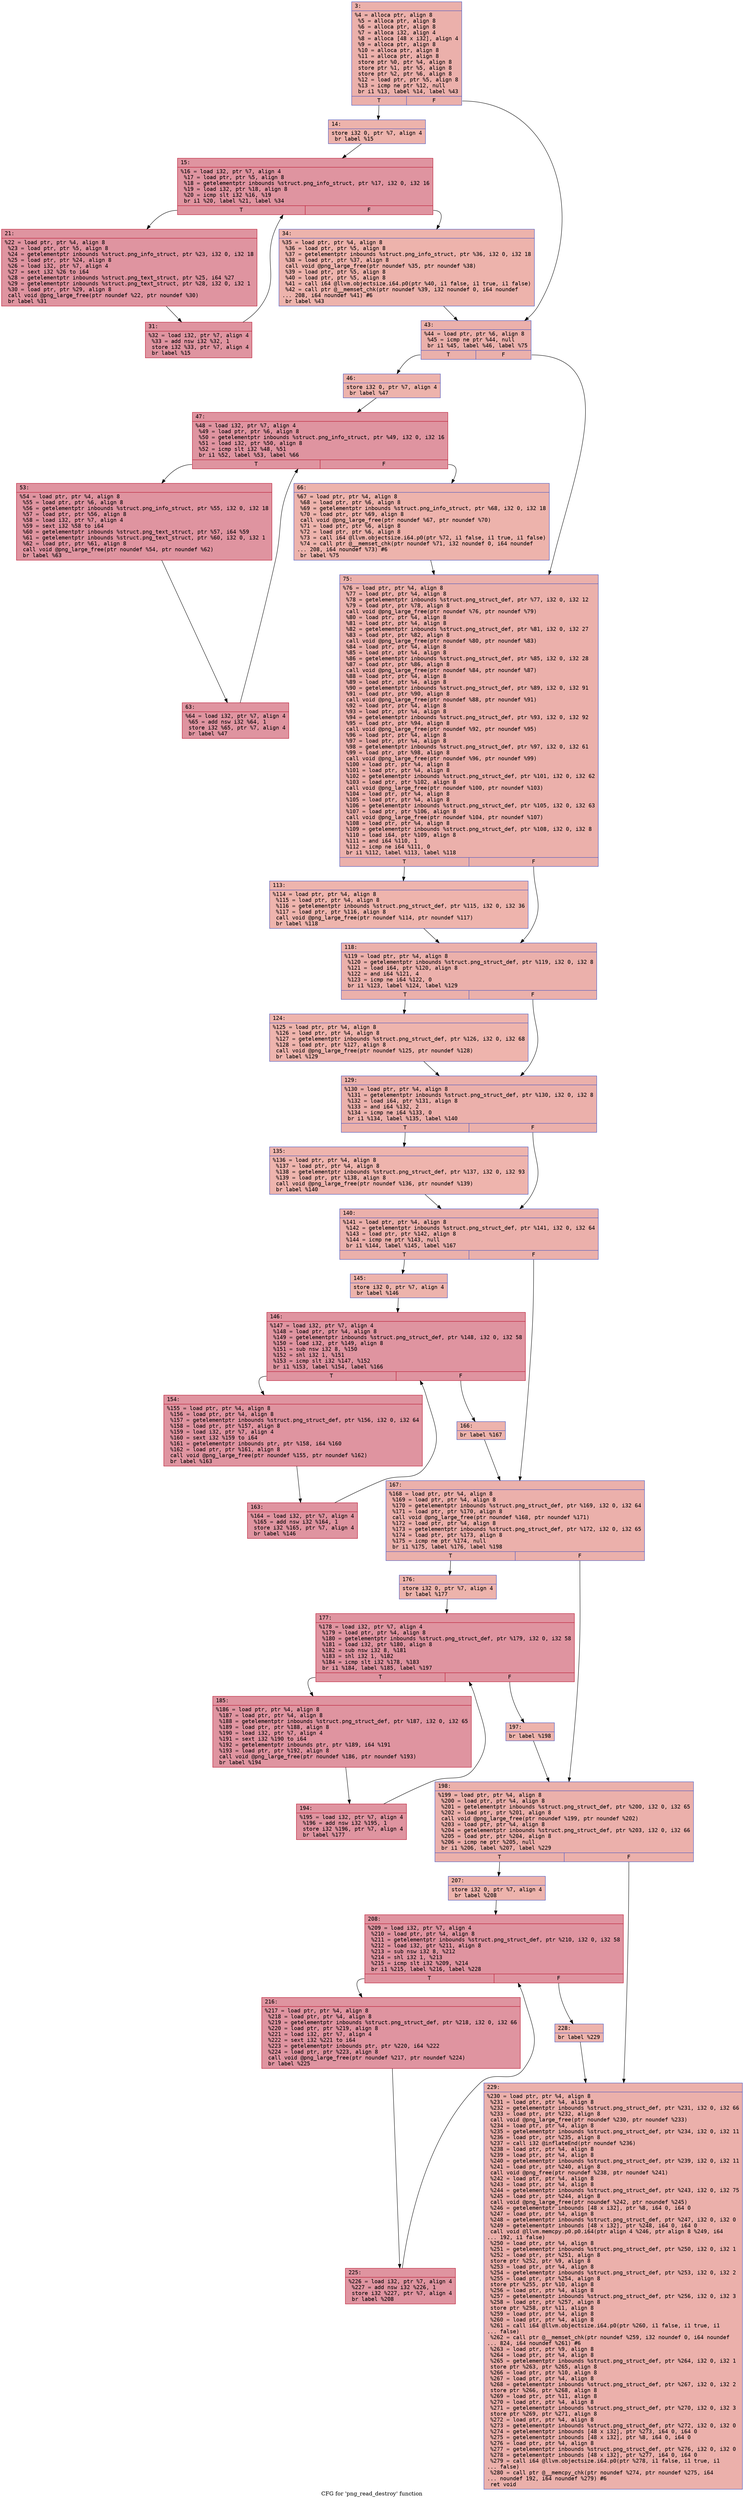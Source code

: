 digraph "CFG for 'png_read_destroy' function" {
	label="CFG for 'png_read_destroy' function";

	Node0x600001c18be0 [shape=record,color="#3d50c3ff", style=filled, fillcolor="#d24b4070" fontname="Courier",label="{3:\l|  %4 = alloca ptr, align 8\l  %5 = alloca ptr, align 8\l  %6 = alloca ptr, align 8\l  %7 = alloca i32, align 4\l  %8 = alloca [48 x i32], align 4\l  %9 = alloca ptr, align 8\l  %10 = alloca ptr, align 8\l  %11 = alloca ptr, align 8\l  store ptr %0, ptr %4, align 8\l  store ptr %1, ptr %5, align 8\l  store ptr %2, ptr %6, align 8\l  %12 = load ptr, ptr %5, align 8\l  %13 = icmp ne ptr %12, null\l  br i1 %13, label %14, label %43\l|{<s0>T|<s1>F}}"];
	Node0x600001c18be0:s0 -> Node0x600001c18c30[tooltip="3 -> 14\nProbability 62.50%" ];
	Node0x600001c18be0:s1 -> Node0x600001c18dc0[tooltip="3 -> 43\nProbability 37.50%" ];
	Node0x600001c18c30 [shape=record,color="#3d50c3ff", style=filled, fillcolor="#d6524470" fontname="Courier",label="{14:\l|  store i32 0, ptr %7, align 4\l  br label %15\l}"];
	Node0x600001c18c30 -> Node0x600001c18c80[tooltip="14 -> 15\nProbability 100.00%" ];
	Node0x600001c18c80 [shape=record,color="#b70d28ff", style=filled, fillcolor="#b70d2870" fontname="Courier",label="{15:\l|  %16 = load i32, ptr %7, align 4\l  %17 = load ptr, ptr %5, align 8\l  %18 = getelementptr inbounds %struct.png_info_struct, ptr %17, i32 0, i32 16\l  %19 = load i32, ptr %18, align 8\l  %20 = icmp slt i32 %16, %19\l  br i1 %20, label %21, label %34\l|{<s0>T|<s1>F}}"];
	Node0x600001c18c80:s0 -> Node0x600001c18cd0[tooltip="15 -> 21\nProbability 96.88%" ];
	Node0x600001c18c80:s1 -> Node0x600001c18d70[tooltip="15 -> 34\nProbability 3.12%" ];
	Node0x600001c18cd0 [shape=record,color="#b70d28ff", style=filled, fillcolor="#b70d2870" fontname="Courier",label="{21:\l|  %22 = load ptr, ptr %4, align 8\l  %23 = load ptr, ptr %5, align 8\l  %24 = getelementptr inbounds %struct.png_info_struct, ptr %23, i32 0, i32 18\l  %25 = load ptr, ptr %24, align 8\l  %26 = load i32, ptr %7, align 4\l  %27 = sext i32 %26 to i64\l  %28 = getelementptr inbounds %struct.png_text_struct, ptr %25, i64 %27\l  %29 = getelementptr inbounds %struct.png_text_struct, ptr %28, i32 0, i32 1\l  %30 = load ptr, ptr %29, align 8\l  call void @png_large_free(ptr noundef %22, ptr noundef %30)\l  br label %31\l}"];
	Node0x600001c18cd0 -> Node0x600001c18d20[tooltip="21 -> 31\nProbability 100.00%" ];
	Node0x600001c18d20 [shape=record,color="#b70d28ff", style=filled, fillcolor="#b70d2870" fontname="Courier",label="{31:\l|  %32 = load i32, ptr %7, align 4\l  %33 = add nsw i32 %32, 1\l  store i32 %33, ptr %7, align 4\l  br label %15\l}"];
	Node0x600001c18d20 -> Node0x600001c18c80[tooltip="31 -> 15\nProbability 100.00%" ];
	Node0x600001c18d70 [shape=record,color="#3d50c3ff", style=filled, fillcolor="#d6524470" fontname="Courier",label="{34:\l|  %35 = load ptr, ptr %4, align 8\l  %36 = load ptr, ptr %5, align 8\l  %37 = getelementptr inbounds %struct.png_info_struct, ptr %36, i32 0, i32 18\l  %38 = load ptr, ptr %37, align 8\l  call void @png_large_free(ptr noundef %35, ptr noundef %38)\l  %39 = load ptr, ptr %5, align 8\l  %40 = load ptr, ptr %5, align 8\l  %41 = call i64 @llvm.objectsize.i64.p0(ptr %40, i1 false, i1 true, i1 false)\l  %42 = call ptr @__memset_chk(ptr noundef %39, i32 noundef 0, i64 noundef\l... 208, i64 noundef %41) #6\l  br label %43\l}"];
	Node0x600001c18d70 -> Node0x600001c18dc0[tooltip="34 -> 43\nProbability 100.00%" ];
	Node0x600001c18dc0 [shape=record,color="#3d50c3ff", style=filled, fillcolor="#d24b4070" fontname="Courier",label="{43:\l|  %44 = load ptr, ptr %6, align 8\l  %45 = icmp ne ptr %44, null\l  br i1 %45, label %46, label %75\l|{<s0>T|<s1>F}}"];
	Node0x600001c18dc0:s0 -> Node0x600001c18e10[tooltip="43 -> 46\nProbability 62.50%" ];
	Node0x600001c18dc0:s1 -> Node0x600001c18fa0[tooltip="43 -> 75\nProbability 37.50%" ];
	Node0x600001c18e10 [shape=record,color="#3d50c3ff", style=filled, fillcolor="#d6524470" fontname="Courier",label="{46:\l|  store i32 0, ptr %7, align 4\l  br label %47\l}"];
	Node0x600001c18e10 -> Node0x600001c18e60[tooltip="46 -> 47\nProbability 100.00%" ];
	Node0x600001c18e60 [shape=record,color="#b70d28ff", style=filled, fillcolor="#b70d2870" fontname="Courier",label="{47:\l|  %48 = load i32, ptr %7, align 4\l  %49 = load ptr, ptr %6, align 8\l  %50 = getelementptr inbounds %struct.png_info_struct, ptr %49, i32 0, i32 16\l  %51 = load i32, ptr %50, align 8\l  %52 = icmp slt i32 %48, %51\l  br i1 %52, label %53, label %66\l|{<s0>T|<s1>F}}"];
	Node0x600001c18e60:s0 -> Node0x600001c18eb0[tooltip="47 -> 53\nProbability 96.88%" ];
	Node0x600001c18e60:s1 -> Node0x600001c18f50[tooltip="47 -> 66\nProbability 3.12%" ];
	Node0x600001c18eb0 [shape=record,color="#b70d28ff", style=filled, fillcolor="#b70d2870" fontname="Courier",label="{53:\l|  %54 = load ptr, ptr %4, align 8\l  %55 = load ptr, ptr %6, align 8\l  %56 = getelementptr inbounds %struct.png_info_struct, ptr %55, i32 0, i32 18\l  %57 = load ptr, ptr %56, align 8\l  %58 = load i32, ptr %7, align 4\l  %59 = sext i32 %58 to i64\l  %60 = getelementptr inbounds %struct.png_text_struct, ptr %57, i64 %59\l  %61 = getelementptr inbounds %struct.png_text_struct, ptr %60, i32 0, i32 1\l  %62 = load ptr, ptr %61, align 8\l  call void @png_large_free(ptr noundef %54, ptr noundef %62)\l  br label %63\l}"];
	Node0x600001c18eb0 -> Node0x600001c18f00[tooltip="53 -> 63\nProbability 100.00%" ];
	Node0x600001c18f00 [shape=record,color="#b70d28ff", style=filled, fillcolor="#b70d2870" fontname="Courier",label="{63:\l|  %64 = load i32, ptr %7, align 4\l  %65 = add nsw i32 %64, 1\l  store i32 %65, ptr %7, align 4\l  br label %47\l}"];
	Node0x600001c18f00 -> Node0x600001c18e60[tooltip="63 -> 47\nProbability 100.00%" ];
	Node0x600001c18f50 [shape=record,color="#3d50c3ff", style=filled, fillcolor="#d6524470" fontname="Courier",label="{66:\l|  %67 = load ptr, ptr %4, align 8\l  %68 = load ptr, ptr %6, align 8\l  %69 = getelementptr inbounds %struct.png_info_struct, ptr %68, i32 0, i32 18\l  %70 = load ptr, ptr %69, align 8\l  call void @png_large_free(ptr noundef %67, ptr noundef %70)\l  %71 = load ptr, ptr %6, align 8\l  %72 = load ptr, ptr %6, align 8\l  %73 = call i64 @llvm.objectsize.i64.p0(ptr %72, i1 false, i1 true, i1 false)\l  %74 = call ptr @__memset_chk(ptr noundef %71, i32 noundef 0, i64 noundef\l... 208, i64 noundef %73) #6\l  br label %75\l}"];
	Node0x600001c18f50 -> Node0x600001c18fa0[tooltip="66 -> 75\nProbability 100.00%" ];
	Node0x600001c18fa0 [shape=record,color="#3d50c3ff", style=filled, fillcolor="#d24b4070" fontname="Courier",label="{75:\l|  %76 = load ptr, ptr %4, align 8\l  %77 = load ptr, ptr %4, align 8\l  %78 = getelementptr inbounds %struct.png_struct_def, ptr %77, i32 0, i32 12\l  %79 = load ptr, ptr %78, align 8\l  call void @png_large_free(ptr noundef %76, ptr noundef %79)\l  %80 = load ptr, ptr %4, align 8\l  %81 = load ptr, ptr %4, align 8\l  %82 = getelementptr inbounds %struct.png_struct_def, ptr %81, i32 0, i32 27\l  %83 = load ptr, ptr %82, align 8\l  call void @png_large_free(ptr noundef %80, ptr noundef %83)\l  %84 = load ptr, ptr %4, align 8\l  %85 = load ptr, ptr %4, align 8\l  %86 = getelementptr inbounds %struct.png_struct_def, ptr %85, i32 0, i32 28\l  %87 = load ptr, ptr %86, align 8\l  call void @png_large_free(ptr noundef %84, ptr noundef %87)\l  %88 = load ptr, ptr %4, align 8\l  %89 = load ptr, ptr %4, align 8\l  %90 = getelementptr inbounds %struct.png_struct_def, ptr %89, i32 0, i32 91\l  %91 = load ptr, ptr %90, align 8\l  call void @png_large_free(ptr noundef %88, ptr noundef %91)\l  %92 = load ptr, ptr %4, align 8\l  %93 = load ptr, ptr %4, align 8\l  %94 = getelementptr inbounds %struct.png_struct_def, ptr %93, i32 0, i32 92\l  %95 = load ptr, ptr %94, align 8\l  call void @png_large_free(ptr noundef %92, ptr noundef %95)\l  %96 = load ptr, ptr %4, align 8\l  %97 = load ptr, ptr %4, align 8\l  %98 = getelementptr inbounds %struct.png_struct_def, ptr %97, i32 0, i32 61\l  %99 = load ptr, ptr %98, align 8\l  call void @png_large_free(ptr noundef %96, ptr noundef %99)\l  %100 = load ptr, ptr %4, align 8\l  %101 = load ptr, ptr %4, align 8\l  %102 = getelementptr inbounds %struct.png_struct_def, ptr %101, i32 0, i32 62\l  %103 = load ptr, ptr %102, align 8\l  call void @png_large_free(ptr noundef %100, ptr noundef %103)\l  %104 = load ptr, ptr %4, align 8\l  %105 = load ptr, ptr %4, align 8\l  %106 = getelementptr inbounds %struct.png_struct_def, ptr %105, i32 0, i32 63\l  %107 = load ptr, ptr %106, align 8\l  call void @png_large_free(ptr noundef %104, ptr noundef %107)\l  %108 = load ptr, ptr %4, align 8\l  %109 = getelementptr inbounds %struct.png_struct_def, ptr %108, i32 0, i32 8\l  %110 = load i64, ptr %109, align 8\l  %111 = and i64 %110, 1\l  %112 = icmp ne i64 %111, 0\l  br i1 %112, label %113, label %118\l|{<s0>T|<s1>F}}"];
	Node0x600001c18fa0:s0 -> Node0x600001c18ff0[tooltip="75 -> 113\nProbability 50.00%" ];
	Node0x600001c18fa0:s1 -> Node0x600001c19040[tooltip="75 -> 118\nProbability 50.00%" ];
	Node0x600001c18ff0 [shape=record,color="#3d50c3ff", style=filled, fillcolor="#d8564670" fontname="Courier",label="{113:\l|  %114 = load ptr, ptr %4, align 8\l  %115 = load ptr, ptr %4, align 8\l  %116 = getelementptr inbounds %struct.png_struct_def, ptr %115, i32 0, i32 36\l  %117 = load ptr, ptr %116, align 8\l  call void @png_large_free(ptr noundef %114, ptr noundef %117)\l  br label %118\l}"];
	Node0x600001c18ff0 -> Node0x600001c19040[tooltip="113 -> 118\nProbability 100.00%" ];
	Node0x600001c19040 [shape=record,color="#3d50c3ff", style=filled, fillcolor="#d24b4070" fontname="Courier",label="{118:\l|  %119 = load ptr, ptr %4, align 8\l  %120 = getelementptr inbounds %struct.png_struct_def, ptr %119, i32 0, i32 8\l  %121 = load i64, ptr %120, align 8\l  %122 = and i64 %121, 4\l  %123 = icmp ne i64 %122, 0\l  br i1 %123, label %124, label %129\l|{<s0>T|<s1>F}}"];
	Node0x600001c19040:s0 -> Node0x600001c19090[tooltip="118 -> 124\nProbability 50.00%" ];
	Node0x600001c19040:s1 -> Node0x600001c190e0[tooltip="118 -> 129\nProbability 50.00%" ];
	Node0x600001c19090 [shape=record,color="#3d50c3ff", style=filled, fillcolor="#d8564670" fontname="Courier",label="{124:\l|  %125 = load ptr, ptr %4, align 8\l  %126 = load ptr, ptr %4, align 8\l  %127 = getelementptr inbounds %struct.png_struct_def, ptr %126, i32 0, i32 68\l  %128 = load ptr, ptr %127, align 8\l  call void @png_large_free(ptr noundef %125, ptr noundef %128)\l  br label %129\l}"];
	Node0x600001c19090 -> Node0x600001c190e0[tooltip="124 -> 129\nProbability 100.00%" ];
	Node0x600001c190e0 [shape=record,color="#3d50c3ff", style=filled, fillcolor="#d24b4070" fontname="Courier",label="{129:\l|  %130 = load ptr, ptr %4, align 8\l  %131 = getelementptr inbounds %struct.png_struct_def, ptr %130, i32 0, i32 8\l  %132 = load i64, ptr %131, align 8\l  %133 = and i64 %132, 2\l  %134 = icmp ne i64 %133, 0\l  br i1 %134, label %135, label %140\l|{<s0>T|<s1>F}}"];
	Node0x600001c190e0:s0 -> Node0x600001c19130[tooltip="129 -> 135\nProbability 50.00%" ];
	Node0x600001c190e0:s1 -> Node0x600001c19180[tooltip="129 -> 140\nProbability 50.00%" ];
	Node0x600001c19130 [shape=record,color="#3d50c3ff", style=filled, fillcolor="#d8564670" fontname="Courier",label="{135:\l|  %136 = load ptr, ptr %4, align 8\l  %137 = load ptr, ptr %4, align 8\l  %138 = getelementptr inbounds %struct.png_struct_def, ptr %137, i32 0, i32 93\l  %139 = load ptr, ptr %138, align 8\l  call void @png_large_free(ptr noundef %136, ptr noundef %139)\l  br label %140\l}"];
	Node0x600001c19130 -> Node0x600001c19180[tooltip="135 -> 140\nProbability 100.00%" ];
	Node0x600001c19180 [shape=record,color="#3d50c3ff", style=filled, fillcolor="#d24b4070" fontname="Courier",label="{140:\l|  %141 = load ptr, ptr %4, align 8\l  %142 = getelementptr inbounds %struct.png_struct_def, ptr %141, i32 0, i32 64\l  %143 = load ptr, ptr %142, align 8\l  %144 = icmp ne ptr %143, null\l  br i1 %144, label %145, label %167\l|{<s0>T|<s1>F}}"];
	Node0x600001c19180:s0 -> Node0x600001c191d0[tooltip="140 -> 145\nProbability 62.50%" ];
	Node0x600001c19180:s1 -> Node0x600001c19360[tooltip="140 -> 167\nProbability 37.50%" ];
	Node0x600001c191d0 [shape=record,color="#3d50c3ff", style=filled, fillcolor="#d6524470" fontname="Courier",label="{145:\l|  store i32 0, ptr %7, align 4\l  br label %146\l}"];
	Node0x600001c191d0 -> Node0x600001c19220[tooltip="145 -> 146\nProbability 100.00%" ];
	Node0x600001c19220 [shape=record,color="#b70d28ff", style=filled, fillcolor="#b70d2870" fontname="Courier",label="{146:\l|  %147 = load i32, ptr %7, align 4\l  %148 = load ptr, ptr %4, align 8\l  %149 = getelementptr inbounds %struct.png_struct_def, ptr %148, i32 0, i32 58\l  %150 = load i32, ptr %149, align 8\l  %151 = sub nsw i32 8, %150\l  %152 = shl i32 1, %151\l  %153 = icmp slt i32 %147, %152\l  br i1 %153, label %154, label %166\l|{<s0>T|<s1>F}}"];
	Node0x600001c19220:s0 -> Node0x600001c19270[tooltip="146 -> 154\nProbability 96.88%" ];
	Node0x600001c19220:s1 -> Node0x600001c19310[tooltip="146 -> 166\nProbability 3.12%" ];
	Node0x600001c19270 [shape=record,color="#b70d28ff", style=filled, fillcolor="#b70d2870" fontname="Courier",label="{154:\l|  %155 = load ptr, ptr %4, align 8\l  %156 = load ptr, ptr %4, align 8\l  %157 = getelementptr inbounds %struct.png_struct_def, ptr %156, i32 0, i32 64\l  %158 = load ptr, ptr %157, align 8\l  %159 = load i32, ptr %7, align 4\l  %160 = sext i32 %159 to i64\l  %161 = getelementptr inbounds ptr, ptr %158, i64 %160\l  %162 = load ptr, ptr %161, align 8\l  call void @png_large_free(ptr noundef %155, ptr noundef %162)\l  br label %163\l}"];
	Node0x600001c19270 -> Node0x600001c192c0[tooltip="154 -> 163\nProbability 100.00%" ];
	Node0x600001c192c0 [shape=record,color="#b70d28ff", style=filled, fillcolor="#b70d2870" fontname="Courier",label="{163:\l|  %164 = load i32, ptr %7, align 4\l  %165 = add nsw i32 %164, 1\l  store i32 %165, ptr %7, align 4\l  br label %146\l}"];
	Node0x600001c192c0 -> Node0x600001c19220[tooltip="163 -> 146\nProbability 100.00%" ];
	Node0x600001c19310 [shape=record,color="#3d50c3ff", style=filled, fillcolor="#d6524470" fontname="Courier",label="{166:\l|  br label %167\l}"];
	Node0x600001c19310 -> Node0x600001c19360[tooltip="166 -> 167\nProbability 100.00%" ];
	Node0x600001c19360 [shape=record,color="#3d50c3ff", style=filled, fillcolor="#d24b4070" fontname="Courier",label="{167:\l|  %168 = load ptr, ptr %4, align 8\l  %169 = load ptr, ptr %4, align 8\l  %170 = getelementptr inbounds %struct.png_struct_def, ptr %169, i32 0, i32 64\l  %171 = load ptr, ptr %170, align 8\l  call void @png_large_free(ptr noundef %168, ptr noundef %171)\l  %172 = load ptr, ptr %4, align 8\l  %173 = getelementptr inbounds %struct.png_struct_def, ptr %172, i32 0, i32 65\l  %174 = load ptr, ptr %173, align 8\l  %175 = icmp ne ptr %174, null\l  br i1 %175, label %176, label %198\l|{<s0>T|<s1>F}}"];
	Node0x600001c19360:s0 -> Node0x600001c193b0[tooltip="167 -> 176\nProbability 62.50%" ];
	Node0x600001c19360:s1 -> Node0x600001c19540[tooltip="167 -> 198\nProbability 37.50%" ];
	Node0x600001c193b0 [shape=record,color="#3d50c3ff", style=filled, fillcolor="#d6524470" fontname="Courier",label="{176:\l|  store i32 0, ptr %7, align 4\l  br label %177\l}"];
	Node0x600001c193b0 -> Node0x600001c19400[tooltip="176 -> 177\nProbability 100.00%" ];
	Node0x600001c19400 [shape=record,color="#b70d28ff", style=filled, fillcolor="#b70d2870" fontname="Courier",label="{177:\l|  %178 = load i32, ptr %7, align 4\l  %179 = load ptr, ptr %4, align 8\l  %180 = getelementptr inbounds %struct.png_struct_def, ptr %179, i32 0, i32 58\l  %181 = load i32, ptr %180, align 8\l  %182 = sub nsw i32 8, %181\l  %183 = shl i32 1, %182\l  %184 = icmp slt i32 %178, %183\l  br i1 %184, label %185, label %197\l|{<s0>T|<s1>F}}"];
	Node0x600001c19400:s0 -> Node0x600001c19450[tooltip="177 -> 185\nProbability 96.88%" ];
	Node0x600001c19400:s1 -> Node0x600001c194f0[tooltip="177 -> 197\nProbability 3.12%" ];
	Node0x600001c19450 [shape=record,color="#b70d28ff", style=filled, fillcolor="#b70d2870" fontname="Courier",label="{185:\l|  %186 = load ptr, ptr %4, align 8\l  %187 = load ptr, ptr %4, align 8\l  %188 = getelementptr inbounds %struct.png_struct_def, ptr %187, i32 0, i32 65\l  %189 = load ptr, ptr %188, align 8\l  %190 = load i32, ptr %7, align 4\l  %191 = sext i32 %190 to i64\l  %192 = getelementptr inbounds ptr, ptr %189, i64 %191\l  %193 = load ptr, ptr %192, align 8\l  call void @png_large_free(ptr noundef %186, ptr noundef %193)\l  br label %194\l}"];
	Node0x600001c19450 -> Node0x600001c194a0[tooltip="185 -> 194\nProbability 100.00%" ];
	Node0x600001c194a0 [shape=record,color="#b70d28ff", style=filled, fillcolor="#b70d2870" fontname="Courier",label="{194:\l|  %195 = load i32, ptr %7, align 4\l  %196 = add nsw i32 %195, 1\l  store i32 %196, ptr %7, align 4\l  br label %177\l}"];
	Node0x600001c194a0 -> Node0x600001c19400[tooltip="194 -> 177\nProbability 100.00%" ];
	Node0x600001c194f0 [shape=record,color="#3d50c3ff", style=filled, fillcolor="#d6524470" fontname="Courier",label="{197:\l|  br label %198\l}"];
	Node0x600001c194f0 -> Node0x600001c19540[tooltip="197 -> 198\nProbability 100.00%" ];
	Node0x600001c19540 [shape=record,color="#3d50c3ff", style=filled, fillcolor="#d24b4070" fontname="Courier",label="{198:\l|  %199 = load ptr, ptr %4, align 8\l  %200 = load ptr, ptr %4, align 8\l  %201 = getelementptr inbounds %struct.png_struct_def, ptr %200, i32 0, i32 65\l  %202 = load ptr, ptr %201, align 8\l  call void @png_large_free(ptr noundef %199, ptr noundef %202)\l  %203 = load ptr, ptr %4, align 8\l  %204 = getelementptr inbounds %struct.png_struct_def, ptr %203, i32 0, i32 66\l  %205 = load ptr, ptr %204, align 8\l  %206 = icmp ne ptr %205, null\l  br i1 %206, label %207, label %229\l|{<s0>T|<s1>F}}"];
	Node0x600001c19540:s0 -> Node0x600001c19590[tooltip="198 -> 207\nProbability 62.50%" ];
	Node0x600001c19540:s1 -> Node0x600001c19720[tooltip="198 -> 229\nProbability 37.50%" ];
	Node0x600001c19590 [shape=record,color="#3d50c3ff", style=filled, fillcolor="#d6524470" fontname="Courier",label="{207:\l|  store i32 0, ptr %7, align 4\l  br label %208\l}"];
	Node0x600001c19590 -> Node0x600001c195e0[tooltip="207 -> 208\nProbability 100.00%" ];
	Node0x600001c195e0 [shape=record,color="#b70d28ff", style=filled, fillcolor="#b70d2870" fontname="Courier",label="{208:\l|  %209 = load i32, ptr %7, align 4\l  %210 = load ptr, ptr %4, align 8\l  %211 = getelementptr inbounds %struct.png_struct_def, ptr %210, i32 0, i32 58\l  %212 = load i32, ptr %211, align 8\l  %213 = sub nsw i32 8, %212\l  %214 = shl i32 1, %213\l  %215 = icmp slt i32 %209, %214\l  br i1 %215, label %216, label %228\l|{<s0>T|<s1>F}}"];
	Node0x600001c195e0:s0 -> Node0x600001c19630[tooltip="208 -> 216\nProbability 96.88%" ];
	Node0x600001c195e0:s1 -> Node0x600001c196d0[tooltip="208 -> 228\nProbability 3.12%" ];
	Node0x600001c19630 [shape=record,color="#b70d28ff", style=filled, fillcolor="#b70d2870" fontname="Courier",label="{216:\l|  %217 = load ptr, ptr %4, align 8\l  %218 = load ptr, ptr %4, align 8\l  %219 = getelementptr inbounds %struct.png_struct_def, ptr %218, i32 0, i32 66\l  %220 = load ptr, ptr %219, align 8\l  %221 = load i32, ptr %7, align 4\l  %222 = sext i32 %221 to i64\l  %223 = getelementptr inbounds ptr, ptr %220, i64 %222\l  %224 = load ptr, ptr %223, align 8\l  call void @png_large_free(ptr noundef %217, ptr noundef %224)\l  br label %225\l}"];
	Node0x600001c19630 -> Node0x600001c19680[tooltip="216 -> 225\nProbability 100.00%" ];
	Node0x600001c19680 [shape=record,color="#b70d28ff", style=filled, fillcolor="#b70d2870" fontname="Courier",label="{225:\l|  %226 = load i32, ptr %7, align 4\l  %227 = add nsw i32 %226, 1\l  store i32 %227, ptr %7, align 4\l  br label %208\l}"];
	Node0x600001c19680 -> Node0x600001c195e0[tooltip="225 -> 208\nProbability 100.00%" ];
	Node0x600001c196d0 [shape=record,color="#3d50c3ff", style=filled, fillcolor="#d6524470" fontname="Courier",label="{228:\l|  br label %229\l}"];
	Node0x600001c196d0 -> Node0x600001c19720[tooltip="228 -> 229\nProbability 100.00%" ];
	Node0x600001c19720 [shape=record,color="#3d50c3ff", style=filled, fillcolor="#d24b4070" fontname="Courier",label="{229:\l|  %230 = load ptr, ptr %4, align 8\l  %231 = load ptr, ptr %4, align 8\l  %232 = getelementptr inbounds %struct.png_struct_def, ptr %231, i32 0, i32 66\l  %233 = load ptr, ptr %232, align 8\l  call void @png_large_free(ptr noundef %230, ptr noundef %233)\l  %234 = load ptr, ptr %4, align 8\l  %235 = getelementptr inbounds %struct.png_struct_def, ptr %234, i32 0, i32 11\l  %236 = load ptr, ptr %235, align 8\l  %237 = call i32 @inflateEnd(ptr noundef %236)\l  %238 = load ptr, ptr %4, align 8\l  %239 = load ptr, ptr %4, align 8\l  %240 = getelementptr inbounds %struct.png_struct_def, ptr %239, i32 0, i32 11\l  %241 = load ptr, ptr %240, align 8\l  call void @png_free(ptr noundef %238, ptr noundef %241)\l  %242 = load ptr, ptr %4, align 8\l  %243 = load ptr, ptr %4, align 8\l  %244 = getelementptr inbounds %struct.png_struct_def, ptr %243, i32 0, i32 75\l  %245 = load ptr, ptr %244, align 8\l  call void @png_large_free(ptr noundef %242, ptr noundef %245)\l  %246 = getelementptr inbounds [48 x i32], ptr %8, i64 0, i64 0\l  %247 = load ptr, ptr %4, align 8\l  %248 = getelementptr inbounds %struct.png_struct_def, ptr %247, i32 0, i32 0\l  %249 = getelementptr inbounds [48 x i32], ptr %248, i64 0, i64 0\l  call void @llvm.memcpy.p0.p0.i64(ptr align 4 %246, ptr align 8 %249, i64\l... 192, i1 false)\l  %250 = load ptr, ptr %4, align 8\l  %251 = getelementptr inbounds %struct.png_struct_def, ptr %250, i32 0, i32 1\l  %252 = load ptr, ptr %251, align 8\l  store ptr %252, ptr %9, align 8\l  %253 = load ptr, ptr %4, align 8\l  %254 = getelementptr inbounds %struct.png_struct_def, ptr %253, i32 0, i32 2\l  %255 = load ptr, ptr %254, align 8\l  store ptr %255, ptr %10, align 8\l  %256 = load ptr, ptr %4, align 8\l  %257 = getelementptr inbounds %struct.png_struct_def, ptr %256, i32 0, i32 3\l  %258 = load ptr, ptr %257, align 8\l  store ptr %258, ptr %11, align 8\l  %259 = load ptr, ptr %4, align 8\l  %260 = load ptr, ptr %4, align 8\l  %261 = call i64 @llvm.objectsize.i64.p0(ptr %260, i1 false, i1 true, i1\l... false)\l  %262 = call ptr @__memset_chk(ptr noundef %259, i32 noundef 0, i64 noundef\l... 824, i64 noundef %261) #6\l  %263 = load ptr, ptr %9, align 8\l  %264 = load ptr, ptr %4, align 8\l  %265 = getelementptr inbounds %struct.png_struct_def, ptr %264, i32 0, i32 1\l  store ptr %263, ptr %265, align 8\l  %266 = load ptr, ptr %10, align 8\l  %267 = load ptr, ptr %4, align 8\l  %268 = getelementptr inbounds %struct.png_struct_def, ptr %267, i32 0, i32 2\l  store ptr %266, ptr %268, align 8\l  %269 = load ptr, ptr %11, align 8\l  %270 = load ptr, ptr %4, align 8\l  %271 = getelementptr inbounds %struct.png_struct_def, ptr %270, i32 0, i32 3\l  store ptr %269, ptr %271, align 8\l  %272 = load ptr, ptr %4, align 8\l  %273 = getelementptr inbounds %struct.png_struct_def, ptr %272, i32 0, i32 0\l  %274 = getelementptr inbounds [48 x i32], ptr %273, i64 0, i64 0\l  %275 = getelementptr inbounds [48 x i32], ptr %8, i64 0, i64 0\l  %276 = load ptr, ptr %4, align 8\l  %277 = getelementptr inbounds %struct.png_struct_def, ptr %276, i32 0, i32 0\l  %278 = getelementptr inbounds [48 x i32], ptr %277, i64 0, i64 0\l  %279 = call i64 @llvm.objectsize.i64.p0(ptr %278, i1 false, i1 true, i1\l... false)\l  %280 = call ptr @__memcpy_chk(ptr noundef %274, ptr noundef %275, i64\l... noundef 192, i64 noundef %279) #6\l  ret void\l}"];
}
